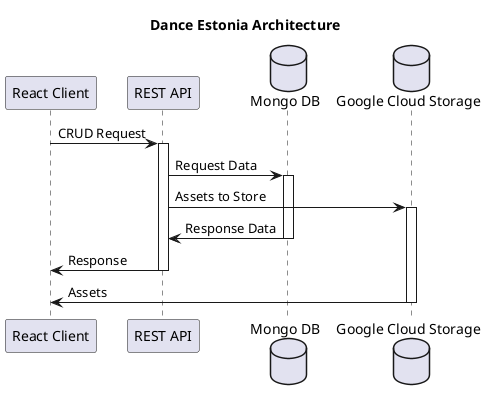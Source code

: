 @startuml Dance Estonia Client
participant "React Client" as Client
participant "REST API" as API
database "Mongo DB" as MongoDB
database "Google Cloud Storage" as GCS

title Dance Estonia Architecture

Client -> API: CRUD Request
activate API
API -> MongoDB: Request Data
activate MongoDB
API -> GCS: Assets to Store
activate GCS
MongoDB -> API: Response Data
deactivate MongoDB
API -> Client: Response
deactivate API
GCS -> Client: Assets
deactivate GCS

@enduml